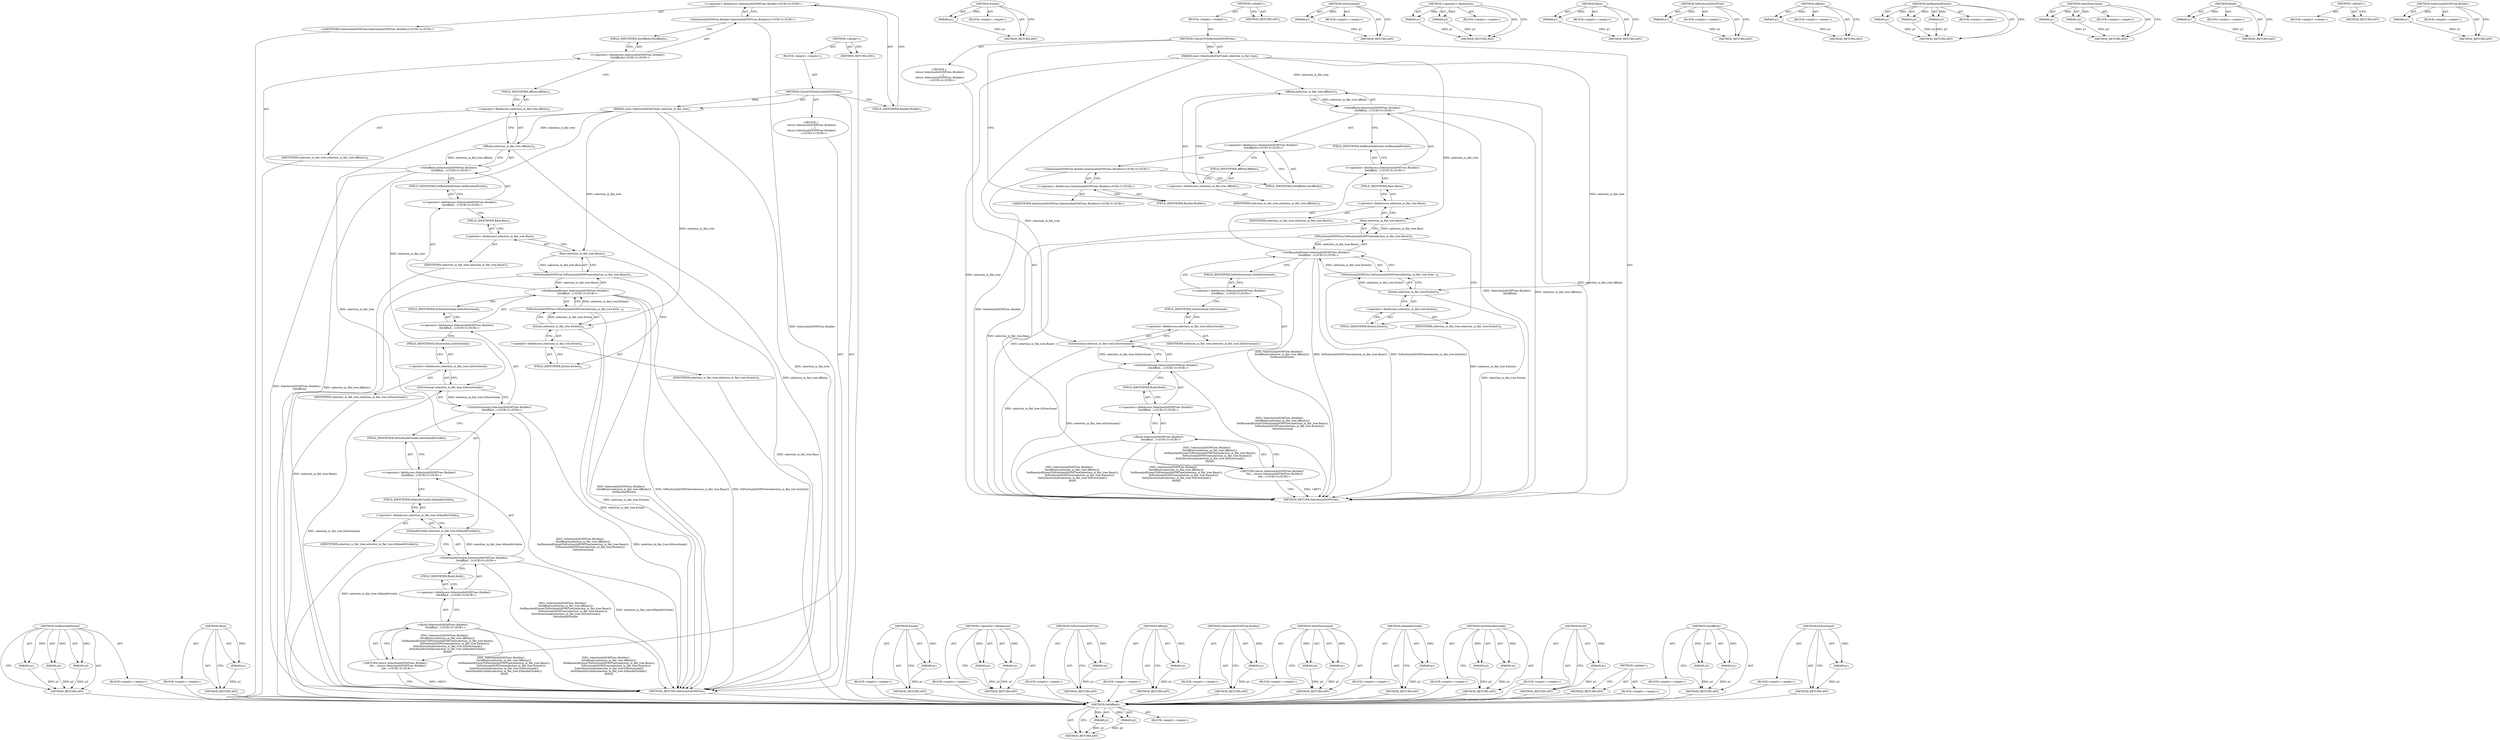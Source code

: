 digraph "SelectionInDOMTree.Builder" {
vulnerable_91 [label=<(METHOD,SetBaseAndExtent)>];
vulnerable_92 [label=<(PARAM,p1)>];
vulnerable_93 [label=<(PARAM,p2)>];
vulnerable_94 [label=<(PARAM,p3)>];
vulnerable_95 [label=<(BLOCK,&lt;empty&gt;,&lt;empty&gt;)>];
vulnerable_96 [label=<(METHOD_RETURN,ANY)>];
vulnerable_114 [label=<(METHOD,Base)>];
vulnerable_115 [label=<(PARAM,p1)>];
vulnerable_116 [label=<(BLOCK,&lt;empty&gt;,&lt;empty&gt;)>];
vulnerable_117 [label=<(METHOD_RETURN,ANY)>];
vulnerable_6 [label=<(METHOD,&lt;global&gt;)<SUB>1</SUB>>];
vulnerable_7 [label=<(BLOCK,&lt;empty&gt;,&lt;empty&gt;)<SUB>1</SUB>>];
vulnerable_8 [label=<(METHOD,ConvertToSelectionInDOMTree)<SUB>1</SUB>>];
vulnerable_9 [label=<(PARAM,const SelectionInFlatTree&amp; selection_in_flat_tree)<SUB>2</SUB>>];
vulnerable_10 [label="<(BLOCK,{
  return SelectionInDOMTree::Builder()
      ...,{
  return SelectionInDOMTree::Builder()
      ...)<SUB>2</SUB>>"];
vulnerable_11 [label="<(RETURN,return SelectionInDOMTree::Builder()
      .Set...,return SelectionInDOMTree::Builder()
      .Set...)<SUB>3</SUB>>"];
vulnerable_12 [label="<(Build,SelectionInDOMTree::Builder()
      .SetAffinit...)<SUB>3</SUB>>"];
vulnerable_13 [label="<(&lt;operator&gt;.fieldAccess,SelectionInDOMTree::Builder()
      .SetAffinit...)<SUB>3</SUB>>"];
vulnerable_14 [label="<(SetIsHandleVisible,SelectionInDOMTree::Builder()
      .SetAffinit...)<SUB>3</SUB>>"];
vulnerable_15 [label="<(&lt;operator&gt;.fieldAccess,SelectionInDOMTree::Builder()
      .SetAffinit...)<SUB>3</SUB>>"];
vulnerable_16 [label="<(SetIsDirectional,SelectionInDOMTree::Builder()
      .SetAffinit...)<SUB>3</SUB>>"];
vulnerable_17 [label="<(&lt;operator&gt;.fieldAccess,SelectionInDOMTree::Builder()
      .SetAffinit...)<SUB>3</SUB>>"];
vulnerable_18 [label="<(SetBaseAndExtent,SelectionInDOMTree::Builder()
      .SetAffinit...)<SUB>3</SUB>>"];
vulnerable_19 [label="<(&lt;operator&gt;.fieldAccess,SelectionInDOMTree::Builder()
      .SetAffinit...)<SUB>3</SUB>>"];
vulnerable_20 [label="<(SetAffinity,SelectionInDOMTree::Builder()
      .SetAffinit...)<SUB>3</SUB>>"];
vulnerable_21 [label="<(&lt;operator&gt;.fieldAccess,SelectionInDOMTree::Builder()
      .SetAffinity)<SUB>3</SUB>>"];
vulnerable_22 [label="<(SelectionInDOMTree.Builder,SelectionInDOMTree::Builder())<SUB>3</SUB>>"];
vulnerable_23 [label="<(&lt;operator&gt;.fieldAccess,SelectionInDOMTree::Builder)<SUB>3</SUB>>"];
vulnerable_24 [label="<(IDENTIFIER,SelectionInDOMTree,SelectionInDOMTree::Builder())<SUB>3</SUB>>"];
vulnerable_25 [label=<(FIELD_IDENTIFIER,Builder,Builder)<SUB>3</SUB>>];
vulnerable_26 [label=<(FIELD_IDENTIFIER,SetAffinity,SetAffinity)<SUB>3</SUB>>];
vulnerable_27 [label=<(Affinity,selection_in_flat_tree.Affinity())<SUB>4</SUB>>];
vulnerable_28 [label=<(&lt;operator&gt;.fieldAccess,selection_in_flat_tree.Affinity)<SUB>4</SUB>>];
vulnerable_29 [label=<(IDENTIFIER,selection_in_flat_tree,selection_in_flat_tree.Affinity())<SUB>4</SUB>>];
vulnerable_30 [label=<(FIELD_IDENTIFIER,Affinity,Affinity)<SUB>4</SUB>>];
vulnerable_31 [label=<(FIELD_IDENTIFIER,SetBaseAndExtent,SetBaseAndExtent)<SUB>3</SUB>>];
vulnerable_32 [label=<(ToPositionInDOMTree,ToPositionInDOMTree(selection_in_flat_tree.Base()))<SUB>5</SUB>>];
vulnerable_33 [label=<(Base,selection_in_flat_tree.Base())<SUB>5</SUB>>];
vulnerable_34 [label=<(&lt;operator&gt;.fieldAccess,selection_in_flat_tree.Base)<SUB>5</SUB>>];
vulnerable_35 [label=<(IDENTIFIER,selection_in_flat_tree,selection_in_flat_tree.Base())<SUB>5</SUB>>];
vulnerable_36 [label=<(FIELD_IDENTIFIER,Base,Base)<SUB>5</SUB>>];
vulnerable_37 [label=<(ToPositionInDOMTree,ToPositionInDOMTree(selection_in_flat_tree.Exte...)<SUB>6</SUB>>];
vulnerable_38 [label=<(Extent,selection_in_flat_tree.Extent())<SUB>6</SUB>>];
vulnerable_39 [label=<(&lt;operator&gt;.fieldAccess,selection_in_flat_tree.Extent)<SUB>6</SUB>>];
vulnerable_40 [label=<(IDENTIFIER,selection_in_flat_tree,selection_in_flat_tree.Extent())<SUB>6</SUB>>];
vulnerable_41 [label=<(FIELD_IDENTIFIER,Extent,Extent)<SUB>6</SUB>>];
vulnerable_42 [label=<(FIELD_IDENTIFIER,SetIsDirectional,SetIsDirectional)<SUB>3</SUB>>];
vulnerable_43 [label=<(IsDirectional,selection_in_flat_tree.IsDirectional())<SUB>7</SUB>>];
vulnerable_44 [label=<(&lt;operator&gt;.fieldAccess,selection_in_flat_tree.IsDirectional)<SUB>7</SUB>>];
vulnerable_45 [label=<(IDENTIFIER,selection_in_flat_tree,selection_in_flat_tree.IsDirectional())<SUB>7</SUB>>];
vulnerable_46 [label=<(FIELD_IDENTIFIER,IsDirectional,IsDirectional)<SUB>7</SUB>>];
vulnerable_47 [label=<(FIELD_IDENTIFIER,SetIsHandleVisible,SetIsHandleVisible)<SUB>3</SUB>>];
vulnerable_48 [label=<(IsHandleVisible,selection_in_flat_tree.IsHandleVisible())<SUB>8</SUB>>];
vulnerable_49 [label=<(&lt;operator&gt;.fieldAccess,selection_in_flat_tree.IsHandleVisible)<SUB>8</SUB>>];
vulnerable_50 [label=<(IDENTIFIER,selection_in_flat_tree,selection_in_flat_tree.IsHandleVisible())<SUB>8</SUB>>];
vulnerable_51 [label=<(FIELD_IDENTIFIER,IsHandleVisible,IsHandleVisible)<SUB>8</SUB>>];
vulnerable_52 [label=<(FIELD_IDENTIFIER,Build,Build)<SUB>3</SUB>>];
vulnerable_53 [label=<(METHOD_RETURN,SelectionInDOMTree)<SUB>1</SUB>>];
vulnerable_55 [label=<(METHOD_RETURN,ANY)<SUB>1</SUB>>];
vulnerable_118 [label=<(METHOD,Extent)>];
vulnerable_119 [label=<(PARAM,p1)>];
vulnerable_120 [label=<(BLOCK,&lt;empty&gt;,&lt;empty&gt;)>];
vulnerable_121 [label=<(METHOD_RETURN,ANY)>];
vulnerable_76 [label=<(METHOD,&lt;operator&gt;.fieldAccess)>];
vulnerable_77 [label=<(PARAM,p1)>];
vulnerable_78 [label=<(PARAM,p2)>];
vulnerable_79 [label=<(BLOCK,&lt;empty&gt;,&lt;empty&gt;)>];
vulnerable_80 [label=<(METHOD_RETURN,ANY)>];
vulnerable_110 [label=<(METHOD,ToPositionInDOMTree)>];
vulnerable_111 [label=<(PARAM,p1)>];
vulnerable_112 [label=<(BLOCK,&lt;empty&gt;,&lt;empty&gt;)>];
vulnerable_113 [label=<(METHOD_RETURN,ANY)>];
vulnerable_106 [label=<(METHOD,Affinity)>];
vulnerable_107 [label=<(PARAM,p1)>];
vulnerable_108 [label=<(BLOCK,&lt;empty&gt;,&lt;empty&gt;)>];
vulnerable_109 [label=<(METHOD_RETURN,ANY)>];
vulnerable_102 [label=<(METHOD,SelectionInDOMTree.Builder)>];
vulnerable_103 [label=<(PARAM,p1)>];
vulnerable_104 [label=<(BLOCK,&lt;empty&gt;,&lt;empty&gt;)>];
vulnerable_105 [label=<(METHOD_RETURN,ANY)>];
vulnerable_86 [label=<(METHOD,SetIsDirectional)>];
vulnerable_87 [label=<(PARAM,p1)>];
vulnerable_88 [label=<(PARAM,p2)>];
vulnerable_89 [label=<(BLOCK,&lt;empty&gt;,&lt;empty&gt;)>];
vulnerable_90 [label=<(METHOD_RETURN,ANY)>];
vulnerable_126 [label=<(METHOD,IsHandleVisible)>];
vulnerable_127 [label=<(PARAM,p1)>];
vulnerable_128 [label=<(BLOCK,&lt;empty&gt;,&lt;empty&gt;)>];
vulnerable_129 [label=<(METHOD_RETURN,ANY)>];
vulnerable_81 [label=<(METHOD,SetIsHandleVisible)>];
vulnerable_82 [label=<(PARAM,p1)>];
vulnerable_83 [label=<(PARAM,p2)>];
vulnerable_84 [label=<(BLOCK,&lt;empty&gt;,&lt;empty&gt;)>];
vulnerable_85 [label=<(METHOD_RETURN,ANY)>];
vulnerable_72 [label=<(METHOD,Build)>];
vulnerable_73 [label=<(PARAM,p1)>];
vulnerable_74 [label=<(BLOCK,&lt;empty&gt;,&lt;empty&gt;)>];
vulnerable_75 [label=<(METHOD_RETURN,ANY)>];
vulnerable_66 [label=<(METHOD,&lt;global&gt;)<SUB>1</SUB>>];
vulnerable_67 [label=<(BLOCK,&lt;empty&gt;,&lt;empty&gt;)>];
vulnerable_68 [label=<(METHOD_RETURN,ANY)>];
vulnerable_97 [label=<(METHOD,SetAffinity)>];
vulnerable_98 [label=<(PARAM,p1)>];
vulnerable_99 [label=<(PARAM,p2)>];
vulnerable_100 [label=<(BLOCK,&lt;empty&gt;,&lt;empty&gt;)>];
vulnerable_101 [label=<(METHOD_RETURN,ANY)>];
vulnerable_122 [label=<(METHOD,IsDirectional)>];
vulnerable_123 [label=<(PARAM,p1)>];
vulnerable_124 [label=<(BLOCK,&lt;empty&gt;,&lt;empty&gt;)>];
vulnerable_125 [label=<(METHOD_RETURN,ANY)>];
fixed_85 [label=<(METHOD,SetAffinity)>];
fixed_86 [label=<(PARAM,p1)>];
fixed_87 [label=<(PARAM,p2)>];
fixed_88 [label=<(BLOCK,&lt;empty&gt;,&lt;empty&gt;)>];
fixed_89 [label=<(METHOD_RETURN,ANY)>];
fixed_106 [label=<(METHOD,Extent)>];
fixed_107 [label=<(PARAM,p1)>];
fixed_108 [label=<(BLOCK,&lt;empty&gt;,&lt;empty&gt;)>];
fixed_109 [label=<(METHOD_RETURN,ANY)>];
fixed_6 [label=<(METHOD,&lt;global&gt;)<SUB>1</SUB>>];
fixed_7 [label=<(BLOCK,&lt;empty&gt;,&lt;empty&gt;)<SUB>1</SUB>>];
fixed_8 [label=<(METHOD,ConvertToSelectionInDOMTree)<SUB>1</SUB>>];
fixed_9 [label=<(PARAM,const SelectionInFlatTree&amp; selection_in_flat_tree)<SUB>2</SUB>>];
fixed_10 [label="<(BLOCK,{
  return SelectionInDOMTree::Builder()
      ...,{
  return SelectionInDOMTree::Builder()
      ...)<SUB>2</SUB>>"];
fixed_11 [label="<(RETURN,return SelectionInDOMTree::Builder()
      .Set...,return SelectionInDOMTree::Builder()
      .Set...)<SUB>3</SUB>>"];
fixed_12 [label="<(Build,SelectionInDOMTree::Builder()
      .SetAffinit...)<SUB>3</SUB>>"];
fixed_13 [label="<(&lt;operator&gt;.fieldAccess,SelectionInDOMTree::Builder()
      .SetAffinit...)<SUB>3</SUB>>"];
fixed_14 [label="<(SetIsDirectional,SelectionInDOMTree::Builder()
      .SetAffinit...)<SUB>3</SUB>>"];
fixed_15 [label="<(&lt;operator&gt;.fieldAccess,SelectionInDOMTree::Builder()
      .SetAffinit...)<SUB>3</SUB>>"];
fixed_16 [label="<(SetBaseAndExtent,SelectionInDOMTree::Builder()
      .SetAffinit...)<SUB>3</SUB>>"];
fixed_17 [label="<(&lt;operator&gt;.fieldAccess,SelectionInDOMTree::Builder()
      .SetAffinit...)<SUB>3</SUB>>"];
fixed_18 [label="<(SetAffinity,SelectionInDOMTree::Builder()
      .SetAffinit...)<SUB>3</SUB>>"];
fixed_19 [label="<(&lt;operator&gt;.fieldAccess,SelectionInDOMTree::Builder()
      .SetAffinity)<SUB>3</SUB>>"];
fixed_20 [label="<(SelectionInDOMTree.Builder,SelectionInDOMTree::Builder())<SUB>3</SUB>>"];
fixed_21 [label="<(&lt;operator&gt;.fieldAccess,SelectionInDOMTree::Builder)<SUB>3</SUB>>"];
fixed_22 [label="<(IDENTIFIER,SelectionInDOMTree,SelectionInDOMTree::Builder())<SUB>3</SUB>>"];
fixed_23 [label=<(FIELD_IDENTIFIER,Builder,Builder)<SUB>3</SUB>>];
fixed_24 [label=<(FIELD_IDENTIFIER,SetAffinity,SetAffinity)<SUB>3</SUB>>];
fixed_25 [label=<(Affinity,selection_in_flat_tree.Affinity())<SUB>4</SUB>>];
fixed_26 [label=<(&lt;operator&gt;.fieldAccess,selection_in_flat_tree.Affinity)<SUB>4</SUB>>];
fixed_27 [label=<(IDENTIFIER,selection_in_flat_tree,selection_in_flat_tree.Affinity())<SUB>4</SUB>>];
fixed_28 [label=<(FIELD_IDENTIFIER,Affinity,Affinity)<SUB>4</SUB>>];
fixed_29 [label=<(FIELD_IDENTIFIER,SetBaseAndExtent,SetBaseAndExtent)<SUB>3</SUB>>];
fixed_30 [label=<(ToPositionInDOMTree,ToPositionInDOMTree(selection_in_flat_tree.Base()))<SUB>5</SUB>>];
fixed_31 [label=<(Base,selection_in_flat_tree.Base())<SUB>5</SUB>>];
fixed_32 [label=<(&lt;operator&gt;.fieldAccess,selection_in_flat_tree.Base)<SUB>5</SUB>>];
fixed_33 [label=<(IDENTIFIER,selection_in_flat_tree,selection_in_flat_tree.Base())<SUB>5</SUB>>];
fixed_34 [label=<(FIELD_IDENTIFIER,Base,Base)<SUB>5</SUB>>];
fixed_35 [label=<(ToPositionInDOMTree,ToPositionInDOMTree(selection_in_flat_tree.Exte...)<SUB>6</SUB>>];
fixed_36 [label=<(Extent,selection_in_flat_tree.Extent())<SUB>6</SUB>>];
fixed_37 [label=<(&lt;operator&gt;.fieldAccess,selection_in_flat_tree.Extent)<SUB>6</SUB>>];
fixed_38 [label=<(IDENTIFIER,selection_in_flat_tree,selection_in_flat_tree.Extent())<SUB>6</SUB>>];
fixed_39 [label=<(FIELD_IDENTIFIER,Extent,Extent)<SUB>6</SUB>>];
fixed_40 [label=<(FIELD_IDENTIFIER,SetIsDirectional,SetIsDirectional)<SUB>3</SUB>>];
fixed_41 [label=<(IsDirectional,selection_in_flat_tree.IsDirectional())<SUB>7</SUB>>];
fixed_42 [label=<(&lt;operator&gt;.fieldAccess,selection_in_flat_tree.IsDirectional)<SUB>7</SUB>>];
fixed_43 [label=<(IDENTIFIER,selection_in_flat_tree,selection_in_flat_tree.IsDirectional())<SUB>7</SUB>>];
fixed_44 [label=<(FIELD_IDENTIFIER,IsDirectional,IsDirectional)<SUB>7</SUB>>];
fixed_45 [label=<(FIELD_IDENTIFIER,Build,Build)<SUB>3</SUB>>];
fixed_46 [label=<(METHOD_RETURN,SelectionInDOMTree)<SUB>1</SUB>>];
fixed_48 [label=<(METHOD_RETURN,ANY)<SUB>1</SUB>>];
fixed_110 [label=<(METHOD,IsDirectional)>];
fixed_111 [label=<(PARAM,p1)>];
fixed_112 [label=<(BLOCK,&lt;empty&gt;,&lt;empty&gt;)>];
fixed_113 [label=<(METHOD_RETURN,ANY)>];
fixed_69 [label=<(METHOD,&lt;operator&gt;.fieldAccess)>];
fixed_70 [label=<(PARAM,p1)>];
fixed_71 [label=<(PARAM,p2)>];
fixed_72 [label=<(BLOCK,&lt;empty&gt;,&lt;empty&gt;)>];
fixed_73 [label=<(METHOD_RETURN,ANY)>];
fixed_102 [label=<(METHOD,Base)>];
fixed_103 [label=<(PARAM,p1)>];
fixed_104 [label=<(BLOCK,&lt;empty&gt;,&lt;empty&gt;)>];
fixed_105 [label=<(METHOD_RETURN,ANY)>];
fixed_98 [label=<(METHOD,ToPositionInDOMTree)>];
fixed_99 [label=<(PARAM,p1)>];
fixed_100 [label=<(BLOCK,&lt;empty&gt;,&lt;empty&gt;)>];
fixed_101 [label=<(METHOD_RETURN,ANY)>];
fixed_94 [label=<(METHOD,Affinity)>];
fixed_95 [label=<(PARAM,p1)>];
fixed_96 [label=<(BLOCK,&lt;empty&gt;,&lt;empty&gt;)>];
fixed_97 [label=<(METHOD_RETURN,ANY)>];
fixed_79 [label=<(METHOD,SetBaseAndExtent)>];
fixed_80 [label=<(PARAM,p1)>];
fixed_81 [label=<(PARAM,p2)>];
fixed_82 [label=<(PARAM,p3)>];
fixed_83 [label=<(BLOCK,&lt;empty&gt;,&lt;empty&gt;)>];
fixed_84 [label=<(METHOD_RETURN,ANY)>];
fixed_74 [label=<(METHOD,SetIsDirectional)>];
fixed_75 [label=<(PARAM,p1)>];
fixed_76 [label=<(PARAM,p2)>];
fixed_77 [label=<(BLOCK,&lt;empty&gt;,&lt;empty&gt;)>];
fixed_78 [label=<(METHOD_RETURN,ANY)>];
fixed_65 [label=<(METHOD,Build)>];
fixed_66 [label=<(PARAM,p1)>];
fixed_67 [label=<(BLOCK,&lt;empty&gt;,&lt;empty&gt;)>];
fixed_68 [label=<(METHOD_RETURN,ANY)>];
fixed_59 [label=<(METHOD,&lt;global&gt;)<SUB>1</SUB>>];
fixed_60 [label=<(BLOCK,&lt;empty&gt;,&lt;empty&gt;)>];
fixed_61 [label=<(METHOD_RETURN,ANY)>];
fixed_90 [label=<(METHOD,SelectionInDOMTree.Builder)>];
fixed_91 [label=<(PARAM,p1)>];
fixed_92 [label=<(BLOCK,&lt;empty&gt;,&lt;empty&gt;)>];
fixed_93 [label=<(METHOD_RETURN,ANY)>];
vulnerable_91 -> vulnerable_92  [key=0, label="AST: "];
vulnerable_91 -> vulnerable_92  [key=1, label="DDG: "];
vulnerable_91 -> vulnerable_95  [key=0, label="AST: "];
vulnerable_91 -> vulnerable_93  [key=0, label="AST: "];
vulnerable_91 -> vulnerable_93  [key=1, label="DDG: "];
vulnerable_91 -> vulnerable_96  [key=0, label="AST: "];
vulnerable_91 -> vulnerable_96  [key=1, label="CFG: "];
vulnerable_91 -> vulnerable_94  [key=0, label="AST: "];
vulnerable_91 -> vulnerable_94  [key=1, label="DDG: "];
vulnerable_92 -> vulnerable_96  [key=0, label="DDG: p1"];
vulnerable_93 -> vulnerable_96  [key=0, label="DDG: p2"];
vulnerable_94 -> vulnerable_96  [key=0, label="DDG: p3"];
vulnerable_95 -> fixed_85  [key=0];
vulnerable_96 -> fixed_85  [key=0];
vulnerable_114 -> vulnerable_115  [key=0, label="AST: "];
vulnerable_114 -> vulnerable_115  [key=1, label="DDG: "];
vulnerable_114 -> vulnerable_116  [key=0, label="AST: "];
vulnerable_114 -> vulnerable_117  [key=0, label="AST: "];
vulnerable_114 -> vulnerable_117  [key=1, label="CFG: "];
vulnerable_115 -> vulnerable_117  [key=0, label="DDG: p1"];
vulnerable_116 -> fixed_85  [key=0];
vulnerable_117 -> fixed_85  [key=0];
vulnerable_6 -> vulnerable_7  [key=0, label="AST: "];
vulnerable_6 -> vulnerable_55  [key=0, label="AST: "];
vulnerable_6 -> vulnerable_55  [key=1, label="CFG: "];
vulnerable_7 -> vulnerable_8  [key=0, label="AST: "];
vulnerable_8 -> vulnerable_9  [key=0, label="AST: "];
vulnerable_8 -> vulnerable_9  [key=1, label="DDG: "];
vulnerable_8 -> vulnerable_10  [key=0, label="AST: "];
vulnerable_8 -> vulnerable_53  [key=0, label="AST: "];
vulnerable_8 -> vulnerable_25  [key=0, label="CFG: "];
vulnerable_9 -> vulnerable_53  [key=0, label="DDG: selection_in_flat_tree"];
vulnerable_9 -> vulnerable_48  [key=0, label="DDG: selection_in_flat_tree"];
vulnerable_9 -> vulnerable_43  [key=0, label="DDG: selection_in_flat_tree"];
vulnerable_9 -> vulnerable_33  [key=0, label="DDG: selection_in_flat_tree"];
vulnerable_9 -> vulnerable_38  [key=0, label="DDG: selection_in_flat_tree"];
vulnerable_9 -> vulnerable_27  [key=0, label="DDG: selection_in_flat_tree"];
vulnerable_10 -> vulnerable_11  [key=0, label="AST: "];
vulnerable_11 -> vulnerable_12  [key=0, label="AST: "];
vulnerable_11 -> vulnerable_53  [key=0, label="CFG: "];
vulnerable_11 -> vulnerable_53  [key=1, label="DDG: &lt;RET&gt;"];
vulnerable_12 -> vulnerable_13  [key=0, label="AST: "];
vulnerable_12 -> vulnerable_11  [key=0, label="CFG: "];
vulnerable_12 -> vulnerable_11  [key=1, label="DDG: SelectionInDOMTree::Builder()
      .SetAffinity(selection_in_flat_tree.Affinity())
       .SetBaseAndExtent(ToPositionInDOMTree(selection_in_flat_tree.Base()),
                         ToPositionInDOMTree(selection_in_flat_tree.Extent()))
       .SetIsDirectional(selection_in_flat_tree.IsDirectional())
      .SetIsHandleVisible(selection_in_flat_tree.IsHandleVisible())
       .Build()"];
vulnerable_12 -> vulnerable_53  [key=0, label="DDG: SelectionInDOMTree::Builder()
      .SetAffinity(selection_in_flat_tree.Affinity())
       .SetBaseAndExtent(ToPositionInDOMTree(selection_in_flat_tree.Base()),
                         ToPositionInDOMTree(selection_in_flat_tree.Extent()))
       .SetIsDirectional(selection_in_flat_tree.IsDirectional())
      .SetIsHandleVisible(selection_in_flat_tree.IsHandleVisible())
       .Build"];
vulnerable_12 -> vulnerable_53  [key=1, label="DDG: SelectionInDOMTree::Builder()
      .SetAffinity(selection_in_flat_tree.Affinity())
       .SetBaseAndExtent(ToPositionInDOMTree(selection_in_flat_tree.Base()),
                         ToPositionInDOMTree(selection_in_flat_tree.Extent()))
       .SetIsDirectional(selection_in_flat_tree.IsDirectional())
      .SetIsHandleVisible(selection_in_flat_tree.IsHandleVisible())
       .Build()"];
vulnerable_13 -> vulnerable_14  [key=0, label="AST: "];
vulnerable_13 -> vulnerable_52  [key=0, label="AST: "];
vulnerable_13 -> vulnerable_12  [key=0, label="CFG: "];
vulnerable_14 -> vulnerable_15  [key=0, label="AST: "];
vulnerable_14 -> vulnerable_48  [key=0, label="AST: "];
vulnerable_14 -> vulnerable_52  [key=0, label="CFG: "];
vulnerable_14 -> vulnerable_53  [key=0, label="DDG: SelectionInDOMTree::Builder()
      .SetAffinity(selection_in_flat_tree.Affinity())
       .SetBaseAndExtent(ToPositionInDOMTree(selection_in_flat_tree.Base()),
                         ToPositionInDOMTree(selection_in_flat_tree.Extent()))
       .SetIsDirectional(selection_in_flat_tree.IsDirectional())
      .SetIsHandleVisible"];
vulnerable_14 -> vulnerable_53  [key=1, label="DDG: selection_in_flat_tree.IsHandleVisible()"];
vulnerable_15 -> vulnerable_16  [key=0, label="AST: "];
vulnerable_15 -> vulnerable_47  [key=0, label="AST: "];
vulnerable_15 -> vulnerable_51  [key=0, label="CFG: "];
vulnerable_16 -> vulnerable_17  [key=0, label="AST: "];
vulnerable_16 -> vulnerable_43  [key=0, label="AST: "];
vulnerable_16 -> vulnerable_47  [key=0, label="CFG: "];
vulnerable_16 -> vulnerable_53  [key=0, label="DDG: SelectionInDOMTree::Builder()
      .SetAffinity(selection_in_flat_tree.Affinity())
       .SetBaseAndExtent(ToPositionInDOMTree(selection_in_flat_tree.Base()),
                         ToPositionInDOMTree(selection_in_flat_tree.Extent()))
       .SetIsDirectional"];
vulnerable_16 -> vulnerable_53  [key=1, label="DDG: selection_in_flat_tree.IsDirectional()"];
vulnerable_17 -> vulnerable_18  [key=0, label="AST: "];
vulnerable_17 -> vulnerable_42  [key=0, label="AST: "];
vulnerable_17 -> vulnerable_46  [key=0, label="CFG: "];
vulnerable_18 -> vulnerable_19  [key=0, label="AST: "];
vulnerable_18 -> vulnerable_32  [key=0, label="AST: "];
vulnerable_18 -> vulnerable_37  [key=0, label="AST: "];
vulnerable_18 -> vulnerable_42  [key=0, label="CFG: "];
vulnerable_18 -> vulnerable_53  [key=0, label="DDG: SelectionInDOMTree::Builder()
      .SetAffinity(selection_in_flat_tree.Affinity())
       .SetBaseAndExtent"];
vulnerable_18 -> vulnerable_53  [key=1, label="DDG: ToPositionInDOMTree(selection_in_flat_tree.Base())"];
vulnerable_18 -> vulnerable_53  [key=2, label="DDG: ToPositionInDOMTree(selection_in_flat_tree.Extent())"];
vulnerable_19 -> vulnerable_20  [key=0, label="AST: "];
vulnerable_19 -> vulnerable_31  [key=0, label="AST: "];
vulnerable_19 -> vulnerable_36  [key=0, label="CFG: "];
vulnerable_20 -> vulnerable_21  [key=0, label="AST: "];
vulnerable_20 -> vulnerable_27  [key=0, label="AST: "];
vulnerable_20 -> vulnerable_31  [key=0, label="CFG: "];
vulnerable_20 -> vulnerable_53  [key=0, label="DDG: SelectionInDOMTree::Builder()
      .SetAffinity"];
vulnerable_20 -> vulnerable_53  [key=1, label="DDG: selection_in_flat_tree.Affinity()"];
vulnerable_21 -> vulnerable_22  [key=0, label="AST: "];
vulnerable_21 -> vulnerable_26  [key=0, label="AST: "];
vulnerable_21 -> vulnerable_30  [key=0, label="CFG: "];
vulnerable_22 -> vulnerable_23  [key=0, label="AST: "];
vulnerable_22 -> vulnerable_26  [key=0, label="CFG: "];
vulnerable_22 -> vulnerable_53  [key=0, label="DDG: SelectionInDOMTree::Builder"];
vulnerable_23 -> vulnerable_24  [key=0, label="AST: "];
vulnerable_23 -> vulnerable_25  [key=0, label="AST: "];
vulnerable_23 -> vulnerable_22  [key=0, label="CFG: "];
vulnerable_24 -> fixed_85  [key=0];
vulnerable_25 -> vulnerable_23  [key=0, label="CFG: "];
vulnerable_26 -> vulnerable_21  [key=0, label="CFG: "];
vulnerable_27 -> vulnerable_28  [key=0, label="AST: "];
vulnerable_27 -> vulnerable_20  [key=0, label="CFG: "];
vulnerable_27 -> vulnerable_20  [key=1, label="DDG: selection_in_flat_tree.Affinity"];
vulnerable_27 -> vulnerable_53  [key=0, label="DDG: selection_in_flat_tree.Affinity"];
vulnerable_28 -> vulnerable_29  [key=0, label="AST: "];
vulnerable_28 -> vulnerable_30  [key=0, label="AST: "];
vulnerable_28 -> vulnerable_27  [key=0, label="CFG: "];
vulnerable_29 -> fixed_85  [key=0];
vulnerable_30 -> vulnerable_28  [key=0, label="CFG: "];
vulnerable_31 -> vulnerable_19  [key=0, label="CFG: "];
vulnerable_32 -> vulnerable_33  [key=0, label="AST: "];
vulnerable_32 -> vulnerable_41  [key=0, label="CFG: "];
vulnerable_32 -> vulnerable_53  [key=0, label="DDG: selection_in_flat_tree.Base()"];
vulnerable_32 -> vulnerable_18  [key=0, label="DDG: selection_in_flat_tree.Base()"];
vulnerable_33 -> vulnerable_34  [key=0, label="AST: "];
vulnerable_33 -> vulnerable_32  [key=0, label="CFG: "];
vulnerable_33 -> vulnerable_32  [key=1, label="DDG: selection_in_flat_tree.Base"];
vulnerable_33 -> vulnerable_53  [key=0, label="DDG: selection_in_flat_tree.Base"];
vulnerable_34 -> vulnerable_35  [key=0, label="AST: "];
vulnerable_34 -> vulnerable_36  [key=0, label="AST: "];
vulnerable_34 -> vulnerable_33  [key=0, label="CFG: "];
vulnerable_35 -> fixed_85  [key=0];
vulnerable_36 -> vulnerable_34  [key=0, label="CFG: "];
vulnerable_37 -> vulnerable_38  [key=0, label="AST: "];
vulnerable_37 -> vulnerable_18  [key=0, label="CFG: "];
vulnerable_37 -> vulnerable_18  [key=1, label="DDG: selection_in_flat_tree.Extent()"];
vulnerable_37 -> vulnerable_53  [key=0, label="DDG: selection_in_flat_tree.Extent()"];
vulnerable_38 -> vulnerable_39  [key=0, label="AST: "];
vulnerable_38 -> vulnerable_37  [key=0, label="CFG: "];
vulnerable_38 -> vulnerable_37  [key=1, label="DDG: selection_in_flat_tree.Extent"];
vulnerable_38 -> vulnerable_53  [key=0, label="DDG: selection_in_flat_tree.Extent"];
vulnerable_39 -> vulnerable_40  [key=0, label="AST: "];
vulnerable_39 -> vulnerable_41  [key=0, label="AST: "];
vulnerable_39 -> vulnerable_38  [key=0, label="CFG: "];
vulnerable_40 -> fixed_85  [key=0];
vulnerable_41 -> vulnerable_39  [key=0, label="CFG: "];
vulnerable_42 -> vulnerable_17  [key=0, label="CFG: "];
vulnerable_43 -> vulnerable_44  [key=0, label="AST: "];
vulnerable_43 -> vulnerable_16  [key=0, label="CFG: "];
vulnerable_43 -> vulnerable_16  [key=1, label="DDG: selection_in_flat_tree.IsDirectional"];
vulnerable_43 -> vulnerable_53  [key=0, label="DDG: selection_in_flat_tree.IsDirectional"];
vulnerable_44 -> vulnerable_45  [key=0, label="AST: "];
vulnerable_44 -> vulnerable_46  [key=0, label="AST: "];
vulnerable_44 -> vulnerable_43  [key=0, label="CFG: "];
vulnerable_45 -> fixed_85  [key=0];
vulnerable_46 -> vulnerable_44  [key=0, label="CFG: "];
vulnerable_47 -> vulnerable_15  [key=0, label="CFG: "];
vulnerable_48 -> vulnerable_49  [key=0, label="AST: "];
vulnerable_48 -> vulnerable_14  [key=0, label="CFG: "];
vulnerable_48 -> vulnerable_14  [key=1, label="DDG: selection_in_flat_tree.IsHandleVisible"];
vulnerable_48 -> vulnerable_53  [key=0, label="DDG: selection_in_flat_tree.IsHandleVisible"];
vulnerable_49 -> vulnerable_50  [key=0, label="AST: "];
vulnerable_49 -> vulnerable_51  [key=0, label="AST: "];
vulnerable_49 -> vulnerable_48  [key=0, label="CFG: "];
vulnerable_50 -> fixed_85  [key=0];
vulnerable_51 -> vulnerable_49  [key=0, label="CFG: "];
vulnerable_52 -> vulnerable_13  [key=0, label="CFG: "];
vulnerable_53 -> fixed_85  [key=0];
vulnerable_55 -> fixed_85  [key=0];
vulnerable_118 -> vulnerable_119  [key=0, label="AST: "];
vulnerable_118 -> vulnerable_119  [key=1, label="DDG: "];
vulnerable_118 -> vulnerable_120  [key=0, label="AST: "];
vulnerable_118 -> vulnerable_121  [key=0, label="AST: "];
vulnerable_118 -> vulnerable_121  [key=1, label="CFG: "];
vulnerable_119 -> vulnerable_121  [key=0, label="DDG: p1"];
vulnerable_120 -> fixed_85  [key=0];
vulnerable_121 -> fixed_85  [key=0];
vulnerable_76 -> vulnerable_77  [key=0, label="AST: "];
vulnerable_76 -> vulnerable_77  [key=1, label="DDG: "];
vulnerable_76 -> vulnerable_79  [key=0, label="AST: "];
vulnerable_76 -> vulnerable_78  [key=0, label="AST: "];
vulnerable_76 -> vulnerable_78  [key=1, label="DDG: "];
vulnerable_76 -> vulnerable_80  [key=0, label="AST: "];
vulnerable_76 -> vulnerable_80  [key=1, label="CFG: "];
vulnerable_77 -> vulnerable_80  [key=0, label="DDG: p1"];
vulnerable_78 -> vulnerable_80  [key=0, label="DDG: p2"];
vulnerable_79 -> fixed_85  [key=0];
vulnerable_80 -> fixed_85  [key=0];
vulnerable_110 -> vulnerable_111  [key=0, label="AST: "];
vulnerable_110 -> vulnerable_111  [key=1, label="DDG: "];
vulnerable_110 -> vulnerable_112  [key=0, label="AST: "];
vulnerable_110 -> vulnerable_113  [key=0, label="AST: "];
vulnerable_110 -> vulnerable_113  [key=1, label="CFG: "];
vulnerable_111 -> vulnerable_113  [key=0, label="DDG: p1"];
vulnerable_112 -> fixed_85  [key=0];
vulnerable_113 -> fixed_85  [key=0];
vulnerable_106 -> vulnerable_107  [key=0, label="AST: "];
vulnerable_106 -> vulnerable_107  [key=1, label="DDG: "];
vulnerable_106 -> vulnerable_108  [key=0, label="AST: "];
vulnerable_106 -> vulnerable_109  [key=0, label="AST: "];
vulnerable_106 -> vulnerable_109  [key=1, label="CFG: "];
vulnerable_107 -> vulnerable_109  [key=0, label="DDG: p1"];
vulnerable_108 -> fixed_85  [key=0];
vulnerable_109 -> fixed_85  [key=0];
vulnerable_102 -> vulnerable_103  [key=0, label="AST: "];
vulnerable_102 -> vulnerable_103  [key=1, label="DDG: "];
vulnerable_102 -> vulnerable_104  [key=0, label="AST: "];
vulnerable_102 -> vulnerable_105  [key=0, label="AST: "];
vulnerable_102 -> vulnerable_105  [key=1, label="CFG: "];
vulnerable_103 -> vulnerable_105  [key=0, label="DDG: p1"];
vulnerable_104 -> fixed_85  [key=0];
vulnerable_105 -> fixed_85  [key=0];
vulnerable_86 -> vulnerable_87  [key=0, label="AST: "];
vulnerable_86 -> vulnerable_87  [key=1, label="DDG: "];
vulnerable_86 -> vulnerable_89  [key=0, label="AST: "];
vulnerable_86 -> vulnerable_88  [key=0, label="AST: "];
vulnerable_86 -> vulnerable_88  [key=1, label="DDG: "];
vulnerable_86 -> vulnerable_90  [key=0, label="AST: "];
vulnerable_86 -> vulnerable_90  [key=1, label="CFG: "];
vulnerable_87 -> vulnerable_90  [key=0, label="DDG: p1"];
vulnerable_88 -> vulnerable_90  [key=0, label="DDG: p2"];
vulnerable_89 -> fixed_85  [key=0];
vulnerable_90 -> fixed_85  [key=0];
vulnerable_126 -> vulnerable_127  [key=0, label="AST: "];
vulnerable_126 -> vulnerable_127  [key=1, label="DDG: "];
vulnerable_126 -> vulnerable_128  [key=0, label="AST: "];
vulnerable_126 -> vulnerable_129  [key=0, label="AST: "];
vulnerable_126 -> vulnerable_129  [key=1, label="CFG: "];
vulnerable_127 -> vulnerable_129  [key=0, label="DDG: p1"];
vulnerable_128 -> fixed_85  [key=0];
vulnerable_129 -> fixed_85  [key=0];
vulnerable_81 -> vulnerable_82  [key=0, label="AST: "];
vulnerable_81 -> vulnerable_82  [key=1, label="DDG: "];
vulnerable_81 -> vulnerable_84  [key=0, label="AST: "];
vulnerable_81 -> vulnerable_83  [key=0, label="AST: "];
vulnerable_81 -> vulnerable_83  [key=1, label="DDG: "];
vulnerable_81 -> vulnerable_85  [key=0, label="AST: "];
vulnerable_81 -> vulnerable_85  [key=1, label="CFG: "];
vulnerable_82 -> vulnerable_85  [key=0, label="DDG: p1"];
vulnerable_83 -> vulnerable_85  [key=0, label="DDG: p2"];
vulnerable_84 -> fixed_85  [key=0];
vulnerable_85 -> fixed_85  [key=0];
vulnerable_72 -> vulnerable_73  [key=0, label="AST: "];
vulnerable_72 -> vulnerable_73  [key=1, label="DDG: "];
vulnerable_72 -> vulnerable_74  [key=0, label="AST: "];
vulnerable_72 -> vulnerable_75  [key=0, label="AST: "];
vulnerable_72 -> vulnerable_75  [key=1, label="CFG: "];
vulnerable_73 -> vulnerable_75  [key=0, label="DDG: p1"];
vulnerable_74 -> fixed_85  [key=0];
vulnerable_75 -> fixed_85  [key=0];
vulnerable_66 -> vulnerable_67  [key=0, label="AST: "];
vulnerable_66 -> vulnerable_68  [key=0, label="AST: "];
vulnerable_66 -> vulnerable_68  [key=1, label="CFG: "];
vulnerable_67 -> fixed_85  [key=0];
vulnerable_68 -> fixed_85  [key=0];
vulnerable_97 -> vulnerable_98  [key=0, label="AST: "];
vulnerable_97 -> vulnerable_98  [key=1, label="DDG: "];
vulnerable_97 -> vulnerable_100  [key=0, label="AST: "];
vulnerable_97 -> vulnerable_99  [key=0, label="AST: "];
vulnerable_97 -> vulnerable_99  [key=1, label="DDG: "];
vulnerable_97 -> vulnerable_101  [key=0, label="AST: "];
vulnerable_97 -> vulnerable_101  [key=1, label="CFG: "];
vulnerable_98 -> vulnerable_101  [key=0, label="DDG: p1"];
vulnerable_99 -> vulnerable_101  [key=0, label="DDG: p2"];
vulnerable_100 -> fixed_85  [key=0];
vulnerable_101 -> fixed_85  [key=0];
vulnerable_122 -> vulnerable_123  [key=0, label="AST: "];
vulnerable_122 -> vulnerable_123  [key=1, label="DDG: "];
vulnerable_122 -> vulnerable_124  [key=0, label="AST: "];
vulnerable_122 -> vulnerable_125  [key=0, label="AST: "];
vulnerable_122 -> vulnerable_125  [key=1, label="CFG: "];
vulnerable_123 -> vulnerable_125  [key=0, label="DDG: p1"];
vulnerable_124 -> fixed_85  [key=0];
vulnerable_125 -> fixed_85  [key=0];
fixed_85 -> fixed_86  [key=0, label="AST: "];
fixed_85 -> fixed_86  [key=1, label="DDG: "];
fixed_85 -> fixed_88  [key=0, label="AST: "];
fixed_85 -> fixed_87  [key=0, label="AST: "];
fixed_85 -> fixed_87  [key=1, label="DDG: "];
fixed_85 -> fixed_89  [key=0, label="AST: "];
fixed_85 -> fixed_89  [key=1, label="CFG: "];
fixed_86 -> fixed_89  [key=0, label="DDG: p1"];
fixed_87 -> fixed_89  [key=0, label="DDG: p2"];
fixed_106 -> fixed_107  [key=0, label="AST: "];
fixed_106 -> fixed_107  [key=1, label="DDG: "];
fixed_106 -> fixed_108  [key=0, label="AST: "];
fixed_106 -> fixed_109  [key=0, label="AST: "];
fixed_106 -> fixed_109  [key=1, label="CFG: "];
fixed_107 -> fixed_109  [key=0, label="DDG: p1"];
fixed_6 -> fixed_7  [key=0, label="AST: "];
fixed_6 -> fixed_48  [key=0, label="AST: "];
fixed_6 -> fixed_48  [key=1, label="CFG: "];
fixed_7 -> fixed_8  [key=0, label="AST: "];
fixed_8 -> fixed_9  [key=0, label="AST: "];
fixed_8 -> fixed_9  [key=1, label="DDG: "];
fixed_8 -> fixed_10  [key=0, label="AST: "];
fixed_8 -> fixed_46  [key=0, label="AST: "];
fixed_8 -> fixed_23  [key=0, label="CFG: "];
fixed_9 -> fixed_46  [key=0, label="DDG: selection_in_flat_tree"];
fixed_9 -> fixed_41  [key=0, label="DDG: selection_in_flat_tree"];
fixed_9 -> fixed_31  [key=0, label="DDG: selection_in_flat_tree"];
fixed_9 -> fixed_36  [key=0, label="DDG: selection_in_flat_tree"];
fixed_9 -> fixed_25  [key=0, label="DDG: selection_in_flat_tree"];
fixed_10 -> fixed_11  [key=0, label="AST: "];
fixed_11 -> fixed_12  [key=0, label="AST: "];
fixed_11 -> fixed_46  [key=0, label="CFG: "];
fixed_11 -> fixed_46  [key=1, label="DDG: &lt;RET&gt;"];
fixed_12 -> fixed_13  [key=0, label="AST: "];
fixed_12 -> fixed_11  [key=0, label="CFG: "];
fixed_12 -> fixed_11  [key=1, label="DDG: SelectionInDOMTree::Builder()
      .SetAffinity(selection_in_flat_tree.Affinity())
       .SetBaseAndExtent(ToPositionInDOMTree(selection_in_flat_tree.Base()),
                         ToPositionInDOMTree(selection_in_flat_tree.Extent()))
       .SetIsDirectional(selection_in_flat_tree.IsDirectional())
       .Build()"];
fixed_12 -> fixed_46  [key=0, label="DDG: SelectionInDOMTree::Builder()
      .SetAffinity(selection_in_flat_tree.Affinity())
       .SetBaseAndExtent(ToPositionInDOMTree(selection_in_flat_tree.Base()),
                         ToPositionInDOMTree(selection_in_flat_tree.Extent()))
       .SetIsDirectional(selection_in_flat_tree.IsDirectional())
       .Build"];
fixed_12 -> fixed_46  [key=1, label="DDG: SelectionInDOMTree::Builder()
      .SetAffinity(selection_in_flat_tree.Affinity())
       .SetBaseAndExtent(ToPositionInDOMTree(selection_in_flat_tree.Base()),
                         ToPositionInDOMTree(selection_in_flat_tree.Extent()))
       .SetIsDirectional(selection_in_flat_tree.IsDirectional())
       .Build()"];
fixed_13 -> fixed_14  [key=0, label="AST: "];
fixed_13 -> fixed_45  [key=0, label="AST: "];
fixed_13 -> fixed_12  [key=0, label="CFG: "];
fixed_14 -> fixed_15  [key=0, label="AST: "];
fixed_14 -> fixed_41  [key=0, label="AST: "];
fixed_14 -> fixed_45  [key=0, label="CFG: "];
fixed_14 -> fixed_46  [key=0, label="DDG: SelectionInDOMTree::Builder()
      .SetAffinity(selection_in_flat_tree.Affinity())
       .SetBaseAndExtent(ToPositionInDOMTree(selection_in_flat_tree.Base()),
                         ToPositionInDOMTree(selection_in_flat_tree.Extent()))
       .SetIsDirectional"];
fixed_14 -> fixed_46  [key=1, label="DDG: selection_in_flat_tree.IsDirectional()"];
fixed_15 -> fixed_16  [key=0, label="AST: "];
fixed_15 -> fixed_40  [key=0, label="AST: "];
fixed_15 -> fixed_44  [key=0, label="CFG: "];
fixed_16 -> fixed_17  [key=0, label="AST: "];
fixed_16 -> fixed_30  [key=0, label="AST: "];
fixed_16 -> fixed_35  [key=0, label="AST: "];
fixed_16 -> fixed_40  [key=0, label="CFG: "];
fixed_16 -> fixed_46  [key=0, label="DDG: SelectionInDOMTree::Builder()
      .SetAffinity(selection_in_flat_tree.Affinity())
       .SetBaseAndExtent"];
fixed_16 -> fixed_46  [key=1, label="DDG: ToPositionInDOMTree(selection_in_flat_tree.Base())"];
fixed_16 -> fixed_46  [key=2, label="DDG: ToPositionInDOMTree(selection_in_flat_tree.Extent())"];
fixed_17 -> fixed_18  [key=0, label="AST: "];
fixed_17 -> fixed_29  [key=0, label="AST: "];
fixed_17 -> fixed_34  [key=0, label="CFG: "];
fixed_18 -> fixed_19  [key=0, label="AST: "];
fixed_18 -> fixed_25  [key=0, label="AST: "];
fixed_18 -> fixed_29  [key=0, label="CFG: "];
fixed_18 -> fixed_46  [key=0, label="DDG: SelectionInDOMTree::Builder()
      .SetAffinity"];
fixed_18 -> fixed_46  [key=1, label="DDG: selection_in_flat_tree.Affinity()"];
fixed_19 -> fixed_20  [key=0, label="AST: "];
fixed_19 -> fixed_24  [key=0, label="AST: "];
fixed_19 -> fixed_28  [key=0, label="CFG: "];
fixed_20 -> fixed_21  [key=0, label="AST: "];
fixed_20 -> fixed_24  [key=0, label="CFG: "];
fixed_20 -> fixed_46  [key=0, label="DDG: SelectionInDOMTree::Builder"];
fixed_21 -> fixed_22  [key=0, label="AST: "];
fixed_21 -> fixed_23  [key=0, label="AST: "];
fixed_21 -> fixed_20  [key=0, label="CFG: "];
fixed_23 -> fixed_21  [key=0, label="CFG: "];
fixed_24 -> fixed_19  [key=0, label="CFG: "];
fixed_25 -> fixed_26  [key=0, label="AST: "];
fixed_25 -> fixed_18  [key=0, label="CFG: "];
fixed_25 -> fixed_18  [key=1, label="DDG: selection_in_flat_tree.Affinity"];
fixed_25 -> fixed_46  [key=0, label="DDG: selection_in_flat_tree.Affinity"];
fixed_26 -> fixed_27  [key=0, label="AST: "];
fixed_26 -> fixed_28  [key=0, label="AST: "];
fixed_26 -> fixed_25  [key=0, label="CFG: "];
fixed_28 -> fixed_26  [key=0, label="CFG: "];
fixed_29 -> fixed_17  [key=0, label="CFG: "];
fixed_30 -> fixed_31  [key=0, label="AST: "];
fixed_30 -> fixed_39  [key=0, label="CFG: "];
fixed_30 -> fixed_46  [key=0, label="DDG: selection_in_flat_tree.Base()"];
fixed_30 -> fixed_16  [key=0, label="DDG: selection_in_flat_tree.Base()"];
fixed_31 -> fixed_32  [key=0, label="AST: "];
fixed_31 -> fixed_30  [key=0, label="CFG: "];
fixed_31 -> fixed_30  [key=1, label="DDG: selection_in_flat_tree.Base"];
fixed_31 -> fixed_46  [key=0, label="DDG: selection_in_flat_tree.Base"];
fixed_32 -> fixed_33  [key=0, label="AST: "];
fixed_32 -> fixed_34  [key=0, label="AST: "];
fixed_32 -> fixed_31  [key=0, label="CFG: "];
fixed_34 -> fixed_32  [key=0, label="CFG: "];
fixed_35 -> fixed_36  [key=0, label="AST: "];
fixed_35 -> fixed_16  [key=0, label="CFG: "];
fixed_35 -> fixed_16  [key=1, label="DDG: selection_in_flat_tree.Extent()"];
fixed_35 -> fixed_46  [key=0, label="DDG: selection_in_flat_tree.Extent()"];
fixed_36 -> fixed_37  [key=0, label="AST: "];
fixed_36 -> fixed_35  [key=0, label="CFG: "];
fixed_36 -> fixed_35  [key=1, label="DDG: selection_in_flat_tree.Extent"];
fixed_36 -> fixed_46  [key=0, label="DDG: selection_in_flat_tree.Extent"];
fixed_37 -> fixed_38  [key=0, label="AST: "];
fixed_37 -> fixed_39  [key=0, label="AST: "];
fixed_37 -> fixed_36  [key=0, label="CFG: "];
fixed_39 -> fixed_37  [key=0, label="CFG: "];
fixed_40 -> fixed_15  [key=0, label="CFG: "];
fixed_41 -> fixed_42  [key=0, label="AST: "];
fixed_41 -> fixed_14  [key=0, label="CFG: "];
fixed_41 -> fixed_14  [key=1, label="DDG: selection_in_flat_tree.IsDirectional"];
fixed_41 -> fixed_46  [key=0, label="DDG: selection_in_flat_tree.IsDirectional"];
fixed_42 -> fixed_43  [key=0, label="AST: "];
fixed_42 -> fixed_44  [key=0, label="AST: "];
fixed_42 -> fixed_41  [key=0, label="CFG: "];
fixed_44 -> fixed_42  [key=0, label="CFG: "];
fixed_45 -> fixed_13  [key=0, label="CFG: "];
fixed_110 -> fixed_111  [key=0, label="AST: "];
fixed_110 -> fixed_111  [key=1, label="DDG: "];
fixed_110 -> fixed_112  [key=0, label="AST: "];
fixed_110 -> fixed_113  [key=0, label="AST: "];
fixed_110 -> fixed_113  [key=1, label="CFG: "];
fixed_111 -> fixed_113  [key=0, label="DDG: p1"];
fixed_69 -> fixed_70  [key=0, label="AST: "];
fixed_69 -> fixed_70  [key=1, label="DDG: "];
fixed_69 -> fixed_72  [key=0, label="AST: "];
fixed_69 -> fixed_71  [key=0, label="AST: "];
fixed_69 -> fixed_71  [key=1, label="DDG: "];
fixed_69 -> fixed_73  [key=0, label="AST: "];
fixed_69 -> fixed_73  [key=1, label="CFG: "];
fixed_70 -> fixed_73  [key=0, label="DDG: p1"];
fixed_71 -> fixed_73  [key=0, label="DDG: p2"];
fixed_102 -> fixed_103  [key=0, label="AST: "];
fixed_102 -> fixed_103  [key=1, label="DDG: "];
fixed_102 -> fixed_104  [key=0, label="AST: "];
fixed_102 -> fixed_105  [key=0, label="AST: "];
fixed_102 -> fixed_105  [key=1, label="CFG: "];
fixed_103 -> fixed_105  [key=0, label="DDG: p1"];
fixed_98 -> fixed_99  [key=0, label="AST: "];
fixed_98 -> fixed_99  [key=1, label="DDG: "];
fixed_98 -> fixed_100  [key=0, label="AST: "];
fixed_98 -> fixed_101  [key=0, label="AST: "];
fixed_98 -> fixed_101  [key=1, label="CFG: "];
fixed_99 -> fixed_101  [key=0, label="DDG: p1"];
fixed_94 -> fixed_95  [key=0, label="AST: "];
fixed_94 -> fixed_95  [key=1, label="DDG: "];
fixed_94 -> fixed_96  [key=0, label="AST: "];
fixed_94 -> fixed_97  [key=0, label="AST: "];
fixed_94 -> fixed_97  [key=1, label="CFG: "];
fixed_95 -> fixed_97  [key=0, label="DDG: p1"];
fixed_79 -> fixed_80  [key=0, label="AST: "];
fixed_79 -> fixed_80  [key=1, label="DDG: "];
fixed_79 -> fixed_83  [key=0, label="AST: "];
fixed_79 -> fixed_81  [key=0, label="AST: "];
fixed_79 -> fixed_81  [key=1, label="DDG: "];
fixed_79 -> fixed_84  [key=0, label="AST: "];
fixed_79 -> fixed_84  [key=1, label="CFG: "];
fixed_79 -> fixed_82  [key=0, label="AST: "];
fixed_79 -> fixed_82  [key=1, label="DDG: "];
fixed_80 -> fixed_84  [key=0, label="DDG: p1"];
fixed_81 -> fixed_84  [key=0, label="DDG: p2"];
fixed_82 -> fixed_84  [key=0, label="DDG: p3"];
fixed_74 -> fixed_75  [key=0, label="AST: "];
fixed_74 -> fixed_75  [key=1, label="DDG: "];
fixed_74 -> fixed_77  [key=0, label="AST: "];
fixed_74 -> fixed_76  [key=0, label="AST: "];
fixed_74 -> fixed_76  [key=1, label="DDG: "];
fixed_74 -> fixed_78  [key=0, label="AST: "];
fixed_74 -> fixed_78  [key=1, label="CFG: "];
fixed_75 -> fixed_78  [key=0, label="DDG: p1"];
fixed_76 -> fixed_78  [key=0, label="DDG: p2"];
fixed_65 -> fixed_66  [key=0, label="AST: "];
fixed_65 -> fixed_66  [key=1, label="DDG: "];
fixed_65 -> fixed_67  [key=0, label="AST: "];
fixed_65 -> fixed_68  [key=0, label="AST: "];
fixed_65 -> fixed_68  [key=1, label="CFG: "];
fixed_66 -> fixed_68  [key=0, label="DDG: p1"];
fixed_59 -> fixed_60  [key=0, label="AST: "];
fixed_59 -> fixed_61  [key=0, label="AST: "];
fixed_59 -> fixed_61  [key=1, label="CFG: "];
fixed_90 -> fixed_91  [key=0, label="AST: "];
fixed_90 -> fixed_91  [key=1, label="DDG: "];
fixed_90 -> fixed_92  [key=0, label="AST: "];
fixed_90 -> fixed_93  [key=0, label="AST: "];
fixed_90 -> fixed_93  [key=1, label="CFG: "];
fixed_91 -> fixed_93  [key=0, label="DDG: p1"];
}
